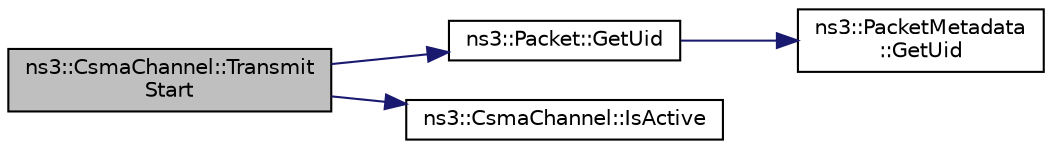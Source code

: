 digraph "ns3::CsmaChannel::TransmitStart"
{
  edge [fontname="Helvetica",fontsize="10",labelfontname="Helvetica",labelfontsize="10"];
  node [fontname="Helvetica",fontsize="10",shape=record];
  rankdir="LR";
  Node1 [label="ns3::CsmaChannel::Transmit\lStart",height=0.2,width=0.4,color="black", fillcolor="grey75", style="filled", fontcolor="black"];
  Node1 -> Node2 [color="midnightblue",fontsize="10",style="solid"];
  Node2 [label="ns3::Packet::GetUid",height=0.2,width=0.4,color="black", fillcolor="white", style="filled",URL="$dd/d7a/classns3_1_1Packet.html#a1f212c825b50e54d94f5b9ae99592e6a",tooltip="Returns the packet&#39;s Uid. "];
  Node2 -> Node3 [color="midnightblue",fontsize="10",style="solid"];
  Node3 [label="ns3::PacketMetadata\l::GetUid",height=0.2,width=0.4,color="black", fillcolor="white", style="filled",URL="$d1/db1/classns3_1_1PacketMetadata.html#a08284bf2d5d0690d16a2eee813122ede",tooltip="Get the packet Uid. "];
  Node1 -> Node4 [color="midnightblue",fontsize="10",style="solid"];
  Node4 [label="ns3::CsmaChannel::IsActive",height=0.2,width=0.4,color="black", fillcolor="white", style="filled",URL="$de/d86/classns3_1_1CsmaChannel.html#a53b1fd4d944f8342f96477a2d6ade7fc",tooltip="Indicates if a net device is currently attached or detached from the channel. "];
}
